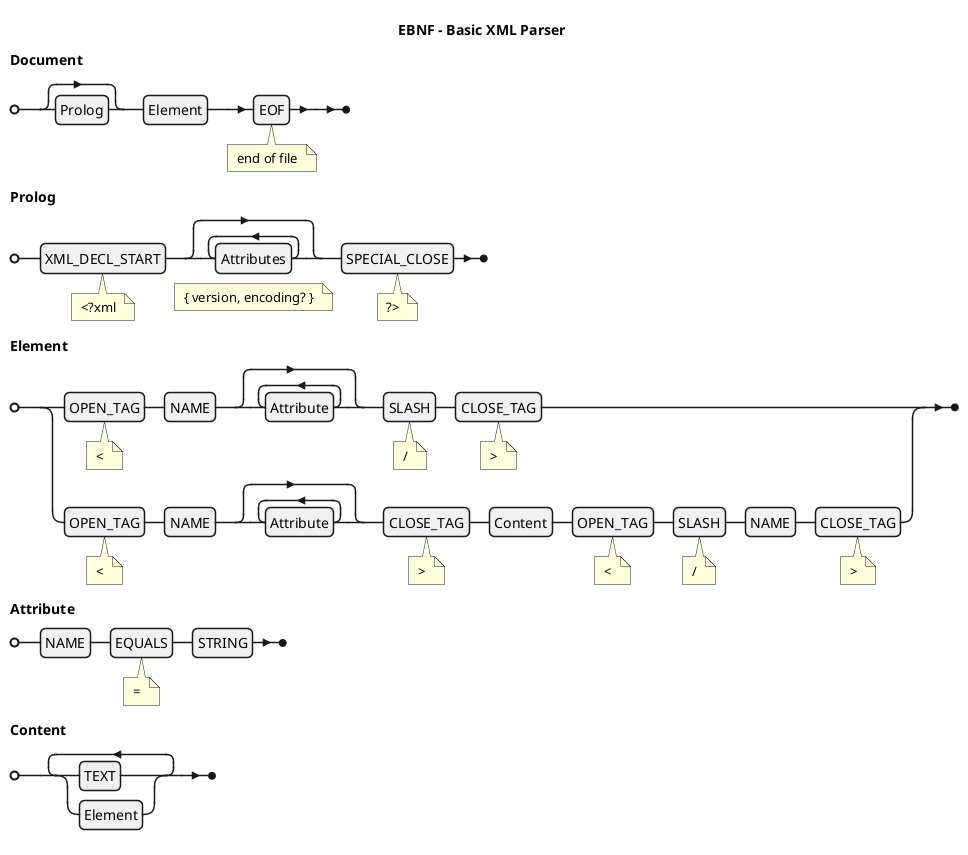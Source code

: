 @startebnf
title EBNF - Basic XML Parser


Document = [ Prolog ] , Element , EOF (* end of file *) ;

Prolog = XML_DECL_START (* <?xml *) , { Attributes } (* { version, encoding? } *) , SPECIAL_CLOSE (* ?> *) ;

Element = (
    OPEN_TAG (* < *) , NAME , { Attribute } , SLASH (* / *) , CLOSE_TAG (* > *) |
    OPEN_TAG (* < *) , NAME , { Attribute } , CLOSE_TAG (* > *) , Content , OPEN_TAG (* < *) , SLASH (* / *) , NAME , CLOSE_TAG (* > *)
  ) 
  ;

Attribute = NAME , EQUALS (* = *) , STRING ;

Content = { ( 
    TEXT |
    Element
  ) }-
  ;

@endebnf